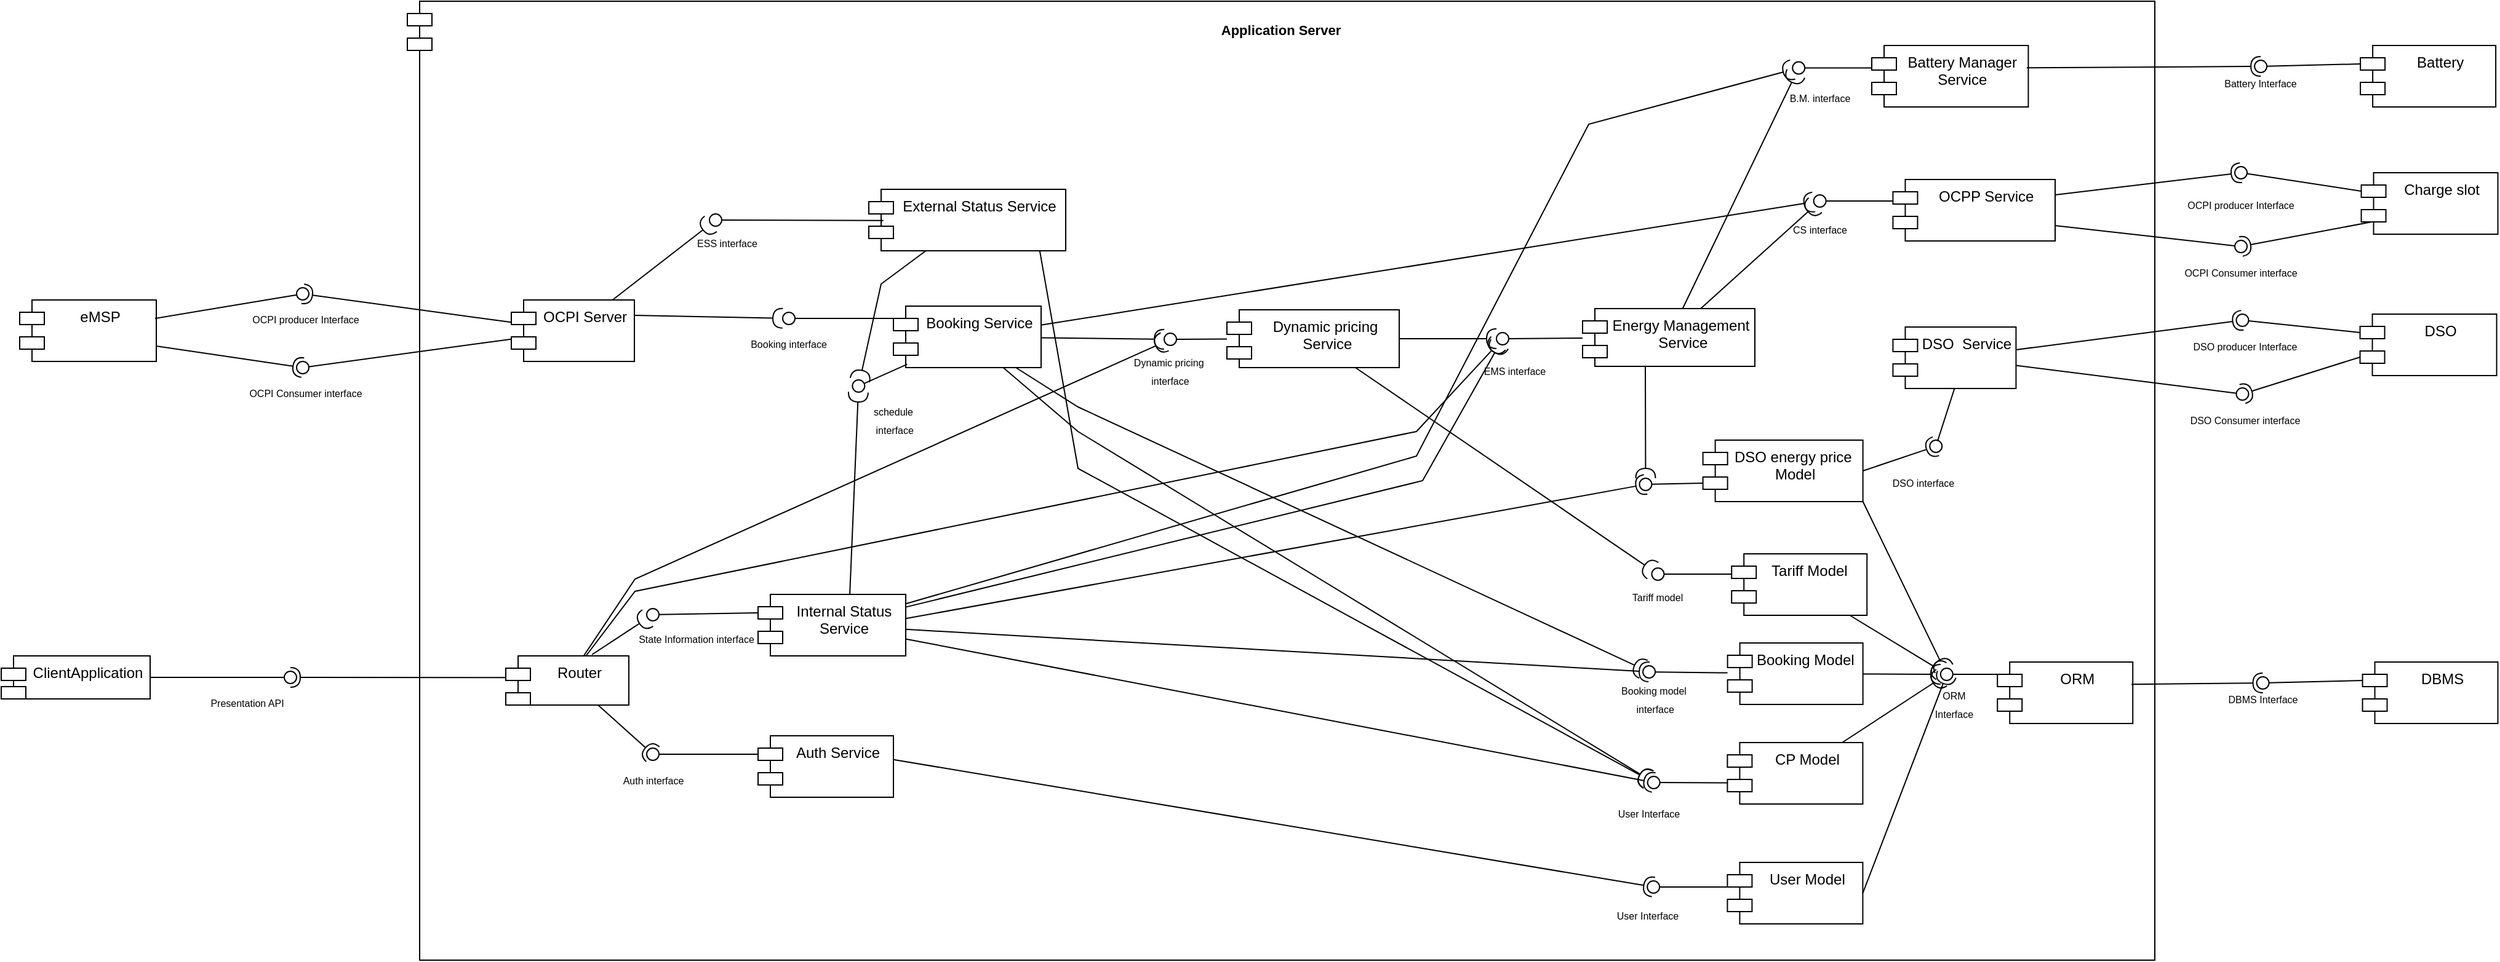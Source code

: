 <mxfile version="20.6.2" type="device"><diagram id="ykDZOKwv-lQk3u3aJsgt" name="Page-1"><mxGraphModel dx="1783" dy="267" grid="0" gridSize="10" guides="1" tooltips="1" connect="1" arrows="1" fold="1" page="0" pageScale="1" pageWidth="827" pageHeight="1169" math="0" shadow="0"><root><mxCell id="0"/><mxCell id="1" parent="0"/><mxCell id="fG7i052LvDFhFOSgPesk-188" value="" style="shape=module;align=left;spacingLeft=20;align=center;verticalAlign=top;fontSize=8;" parent="1" vertex="1"><mxGeometry x="440" y="990" width="1420" height="780" as="geometry"/></mxCell><mxCell id="fG7i052LvDFhFOSgPesk-155" style="edgeStyle=none;rounded=0;orthogonalLoop=1;jettySize=auto;html=1;fontSize=8;startArrow=none;startFill=0;endArrow=halfCircle;endFill=0;" parent="1" source="WYTcHaq9NPoTf6TaaZAt-2" target="fG7i052LvDFhFOSgPesk-149" edge="1"><mxGeometry relative="1" as="geometry"><Array as="points"><mxPoint x="625" y="1470"/><mxPoint x="1260" y="1340"/></Array></mxGeometry></mxCell><mxCell id="fG7i052LvDFhFOSgPesk-187" style="edgeStyle=none;rounded=0;orthogonalLoop=1;jettySize=auto;html=1;fontSize=8;startArrow=none;startFill=0;endArrow=halfCircle;endFill=0;" parent="1" source="WYTcHaq9NPoTf6TaaZAt-2" target="fG7i052LvDFhFOSgPesk-184" edge="1"><mxGeometry relative="1" as="geometry"><Array as="points"><mxPoint x="625" y="1460"/></Array></mxGeometry></mxCell><mxCell id="WYTcHaq9NPoTf6TaaZAt-2" value="Router" style="shape=module;align=left;spacingLeft=20;align=center;verticalAlign=top;" parent="1" vertex="1"><mxGeometry x="520" y="1522.5" width="100" height="40" as="geometry"/></mxCell><mxCell id="fG7i052LvDFhFOSgPesk-1" value="" style="rounded=0;orthogonalLoop=1;jettySize=auto;html=1;endArrow=none;endFill=0;sketch=0;sourcePerimeterSpacing=0;targetPerimeterSpacing=0;" parent="1" target="fG7i052LvDFhFOSgPesk-3" edge="1"><mxGeometry relative="1" as="geometry"><mxPoint x="240" y="1540" as="sourcePoint"/></mxGeometry></mxCell><mxCell id="fG7i052LvDFhFOSgPesk-2" value="" style="rounded=0;orthogonalLoop=1;jettySize=auto;html=1;endArrow=halfCircle;endFill=0;entryX=0.5;entryY=0.5;endSize=6;strokeWidth=1;sketch=0;exitX=0.003;exitY=0.44;exitDx=0;exitDy=0;exitPerimeter=0;" parent="1" source="WYTcHaq9NPoTf6TaaZAt-2" target="fG7i052LvDFhFOSgPesk-3" edge="1"><mxGeometry relative="1" as="geometry"><mxPoint x="461" y="1595" as="sourcePoint"/></mxGeometry></mxCell><mxCell id="fG7i052LvDFhFOSgPesk-12" value="" style="edgeStyle=orthogonalEdgeStyle;rounded=0;orthogonalLoop=1;jettySize=auto;html=1;endArrow=none;endFill=0;" parent="1" source="fG7i052LvDFhFOSgPesk-3" target="fG7i052LvDFhFOSgPesk-11" edge="1"><mxGeometry relative="1" as="geometry"/></mxCell><mxCell id="fG7i052LvDFhFOSgPesk-3" value="" style="ellipse;whiteSpace=wrap;html=1;align=center;aspect=fixed;resizable=0;points=[];outlineConnect=0;sketch=0;" parent="1" vertex="1"><mxGeometry x="340" y="1535" width="10" height="10" as="geometry"/></mxCell><mxCell id="fG7i052LvDFhFOSgPesk-11" value="ClientApplication&#10;" style="shape=module;align=left;spacingLeft=20;align=center;verticalAlign=top;" parent="1" vertex="1"><mxGeometry x="110" y="1522.5" width="121" height="35" as="geometry"/></mxCell><mxCell id="fG7i052LvDFhFOSgPesk-14" value="&lt;font style=&quot;font-size: 8px;&quot;&gt;Presentation API&lt;/font&gt;" style="text;html=1;strokeColor=none;fillColor=none;align=center;verticalAlign=middle;whiteSpace=wrap;rounded=0;" parent="1" vertex="1"><mxGeometry x="260" y="1545" width="100" height="30" as="geometry"/></mxCell><mxCell id="fG7i052LvDFhFOSgPesk-164" style="edgeStyle=none;rounded=0;orthogonalLoop=1;jettySize=auto;html=1;fontSize=8;startArrow=none;startFill=0;endArrow=halfCircle;endFill=0;" parent="1" source="fG7i052LvDFhFOSgPesk-21" target="fG7i052LvDFhFOSgPesk-158" edge="1"><mxGeometry relative="1" as="geometry"/></mxCell><mxCell id="fG7i052LvDFhFOSgPesk-21" value="OCPI Server" style="shape=module;align=left;spacingLeft=20;align=center;verticalAlign=top;" parent="1" vertex="1"><mxGeometry x="524.5" y="1233" width="100" height="50" as="geometry"/></mxCell><mxCell id="fG7i052LvDFhFOSgPesk-22" value="eMSP&#10;" style="shape=module;align=left;spacingLeft=20;align=center;verticalAlign=top;" parent="1" vertex="1"><mxGeometry x="125" y="1233" width="111" height="50" as="geometry"/></mxCell><mxCell id="fG7i052LvDFhFOSgPesk-26" value="" style="rounded=0;orthogonalLoop=1;jettySize=auto;html=1;endArrow=none;endFill=0;sketch=0;sourcePerimeterSpacing=0;targetPerimeterSpacing=0;fontSize=8;" parent="1" target="fG7i052LvDFhFOSgPesk-28" edge="1"><mxGeometry relative="1" as="geometry"><mxPoint x="235" y="1248" as="sourcePoint"/></mxGeometry></mxCell><mxCell id="fG7i052LvDFhFOSgPesk-27" value="" style="rounded=0;orthogonalLoop=1;jettySize=auto;html=1;endArrow=halfCircle;endFill=0;entryX=0.5;entryY=0.5;endSize=6;strokeWidth=1;sketch=0;fontSize=8;" parent="1" source="fG7i052LvDFhFOSgPesk-21" target="fG7i052LvDFhFOSgPesk-28" edge="1"><mxGeometry relative="1" as="geometry"><mxPoint x="89.55" y="1118" as="sourcePoint"/></mxGeometry></mxCell><mxCell id="fG7i052LvDFhFOSgPesk-28" value="" style="ellipse;whiteSpace=wrap;html=1;align=center;aspect=fixed;resizable=0;points=[];outlineConnect=0;sketch=0;fontSize=8;" parent="1" vertex="1"><mxGeometry x="350.0" y="1223" width="10" height="10" as="geometry"/></mxCell><mxCell id="fG7i052LvDFhFOSgPesk-29" value="" style="rounded=0;orthogonalLoop=1;jettySize=auto;html=1;endArrow=none;endFill=0;sketch=0;sourcePerimeterSpacing=0;targetPerimeterSpacing=0;fontSize=8;" parent="1" source="fG7i052LvDFhFOSgPesk-21" target="fG7i052LvDFhFOSgPesk-31" edge="1"><mxGeometry relative="1" as="geometry"><mxPoint x="54.55" y="1158" as="sourcePoint"/></mxGeometry></mxCell><mxCell id="fG7i052LvDFhFOSgPesk-30" value="" style="rounded=0;orthogonalLoop=1;jettySize=auto;html=1;endArrow=halfCircle;endFill=0;entryX=0.5;entryY=0.5;endSize=6;strokeWidth=1;sketch=0;fontSize=8;exitX=1;exitY=0.75;exitDx=0;exitDy=0;" parent="1" source="fG7i052LvDFhFOSgPesk-22" target="fG7i052LvDFhFOSgPesk-31" edge="1"><mxGeometry relative="1" as="geometry"><mxPoint x="784.55" y="1118" as="sourcePoint"/></mxGeometry></mxCell><mxCell id="fG7i052LvDFhFOSgPesk-31" value="" style="ellipse;whiteSpace=wrap;html=1;align=center;aspect=fixed;resizable=0;points=[];outlineConnect=0;sketch=0;fontSize=8;" parent="1" vertex="1"><mxGeometry x="350.0" y="1283" width="10" height="10" as="geometry"/></mxCell><mxCell id="fG7i052LvDFhFOSgPesk-33" value="&lt;font style=&quot;font-size: 8px;&quot;&gt;OCPI Consumer interface&lt;/font&gt;" style="text;html=1;strokeColor=none;fillColor=none;align=center;verticalAlign=middle;whiteSpace=wrap;rounded=0;" parent="1" vertex="1"><mxGeometry x="310.0" y="1303" width="95" height="10" as="geometry"/></mxCell><mxCell id="fG7i052LvDFhFOSgPesk-34" value="&lt;font style=&quot;font-size: 8px;&quot;&gt;OCPI producer Interface&lt;/font&gt;" style="text;html=1;strokeColor=none;fillColor=none;align=center;verticalAlign=middle;whiteSpace=wrap;rounded=0;" parent="1" vertex="1"><mxGeometry x="305.0" y="1243" width="105" height="10" as="geometry"/></mxCell><mxCell id="fG7i052LvDFhFOSgPesk-36" value="OCPP Service&#10;" style="shape=module;align=left;spacingLeft=20;align=center;verticalAlign=top;" parent="1" vertex="1"><mxGeometry x="1647.22" y="1135" width="131.78" height="50" as="geometry"/></mxCell><mxCell id="fG7i052LvDFhFOSgPesk-37" value="Charge slot" style="shape=module;align=left;spacingLeft=20;align=center;verticalAlign=top;" parent="1" vertex="1"><mxGeometry x="2027.78" y="1129.5" width="111" height="50" as="geometry"/></mxCell><mxCell id="fG7i052LvDFhFOSgPesk-38" value="" style="rounded=0;orthogonalLoop=1;jettySize=auto;html=1;endArrow=none;endFill=0;sketch=0;sourcePerimeterSpacing=0;targetPerimeterSpacing=0;fontSize=8;exitX=0;exitY=0;exitDx=0;exitDy=15;exitPerimeter=0;" parent="1" source="fG7i052LvDFhFOSgPesk-37" target="fG7i052LvDFhFOSgPesk-40" edge="1"><mxGeometry relative="1" as="geometry"><mxPoint x="1134.78" y="764.5" as="sourcePoint"/></mxGeometry></mxCell><mxCell id="fG7i052LvDFhFOSgPesk-39" value="" style="rounded=0;orthogonalLoop=1;jettySize=auto;html=1;endArrow=halfCircle;endFill=0;entryX=0.5;entryY=0.5;endSize=6;strokeWidth=1;sketch=0;fontSize=8;exitX=1;exitY=0.25;exitDx=0;exitDy=0;" parent="1" source="fG7i052LvDFhFOSgPesk-36" target="fG7i052LvDFhFOSgPesk-40" edge="1"><mxGeometry relative="1" as="geometry"><mxPoint x="1564.78" y="780" as="sourcePoint"/></mxGeometry></mxCell><mxCell id="fG7i052LvDFhFOSgPesk-40" value="" style="ellipse;whiteSpace=wrap;html=1;align=center;aspect=fixed;resizable=0;points=[];outlineConnect=0;sketch=0;fontSize=8;" parent="1" vertex="1"><mxGeometry x="1925" y="1124.5" width="10" height="10" as="geometry"/></mxCell><mxCell id="fG7i052LvDFhFOSgPesk-41" value="" style="rounded=0;orthogonalLoop=1;jettySize=auto;html=1;endArrow=none;endFill=0;sketch=0;sourcePerimeterSpacing=0;targetPerimeterSpacing=0;fontSize=8;exitX=1;exitY=0.75;exitDx=0;exitDy=0;" parent="1" source="fG7i052LvDFhFOSgPesk-36" target="fG7i052LvDFhFOSgPesk-43" edge="1"><mxGeometry relative="1" as="geometry"><mxPoint x="1529.78" y="820" as="sourcePoint"/></mxGeometry></mxCell><mxCell id="fG7i052LvDFhFOSgPesk-42" value="" style="rounded=0;orthogonalLoop=1;jettySize=auto;html=1;endArrow=halfCircle;endFill=0;entryX=0.5;entryY=0.5;endSize=6;strokeWidth=1;sketch=0;fontSize=8;" parent="1" target="fG7i052LvDFhFOSgPesk-43" edge="1"><mxGeometry relative="1" as="geometry"><mxPoint x="2036.22" y="1169.5" as="sourcePoint"/></mxGeometry></mxCell><mxCell id="fG7i052LvDFhFOSgPesk-43" value="" style="ellipse;whiteSpace=wrap;html=1;align=center;aspect=fixed;resizable=0;points=[];outlineConnect=0;sketch=0;fontSize=8;" parent="1" vertex="1"><mxGeometry x="1925" y="1184.5" width="10" height="10" as="geometry"/></mxCell><mxCell id="fG7i052LvDFhFOSgPesk-44" value="&lt;font style=&quot;font-size: 8px;&quot;&gt;OCPI Consumer interface&lt;/font&gt;" style="text;html=1;strokeColor=none;fillColor=none;align=center;verticalAlign=middle;whiteSpace=wrap;rounded=0;" parent="1" vertex="1"><mxGeometry x="1880" y="1194.5" width="100" height="30" as="geometry"/></mxCell><mxCell id="fG7i052LvDFhFOSgPesk-45" value="&lt;font style=&quot;font-size: 8px;&quot;&gt;OCPI producer Interface&lt;/font&gt;" style="text;html=1;strokeColor=none;fillColor=none;align=center;verticalAlign=middle;whiteSpace=wrap;rounded=0;" parent="1" vertex="1"><mxGeometry x="1880" y="1144.5" width="100" height="20" as="geometry"/></mxCell><mxCell id="fG7i052LvDFhFOSgPesk-48" value="Auth Service" style="shape=module;align=left;spacingLeft=20;align=center;verticalAlign=top;" parent="1" vertex="1"><mxGeometry x="725" y="1587.5" width="110" height="50" as="geometry"/></mxCell><mxCell id="fG7i052LvDFhFOSgPesk-50" value="" style="rounded=0;orthogonalLoop=1;jettySize=auto;html=1;endArrow=halfCircle;endFill=0;entryX=0.5;entryY=0.5;endSize=6;strokeWidth=1;sketch=0;exitX=0.75;exitY=1;exitDx=0;exitDy=0;" parent="1" source="WYTcHaq9NPoTf6TaaZAt-2" target="fG7i052LvDFhFOSgPesk-52" edge="1"><mxGeometry relative="1" as="geometry"><mxPoint x="695" y="1542.5" as="sourcePoint"/></mxGeometry></mxCell><mxCell id="fG7i052LvDFhFOSgPesk-51" value="" style="rounded=0;orthogonalLoop=1;jettySize=auto;html=1;endArrow=none;endFill=0;entryX=0;entryY=0;entryDx=0;entryDy=15;entryPerimeter=0;" parent="1" source="fG7i052LvDFhFOSgPesk-52" target="fG7i052LvDFhFOSgPesk-48" edge="1"><mxGeometry relative="1" as="geometry"><mxPoint x="505.5" y="1627.5" as="targetPoint"/></mxGeometry></mxCell><mxCell id="fG7i052LvDFhFOSgPesk-52" value="" style="ellipse;whiteSpace=wrap;html=1;align=center;aspect=fixed;resizable=0;points=[];outlineConnect=0;sketch=0;" parent="1" vertex="1"><mxGeometry x="634.5" y="1597.5" width="10" height="10" as="geometry"/></mxCell><mxCell id="fG7i052LvDFhFOSgPesk-53" value="&lt;span style=&quot;font-size: 8px;&quot;&gt;Auth interface&lt;/span&gt;" style="text;html=1;strokeColor=none;fillColor=none;align=center;verticalAlign=middle;whiteSpace=wrap;rounded=0;" parent="1" vertex="1"><mxGeometry x="589.5" y="1607.5" width="100" height="30" as="geometry"/></mxCell><mxCell id="fG7i052LvDFhFOSgPesk-55" value="User Model" style="shape=module;align=left;spacingLeft=20;align=center;verticalAlign=top;" parent="1" vertex="1"><mxGeometry x="1512.7" y="1690.5" width="110" height="50" as="geometry"/></mxCell><mxCell id="fG7i052LvDFhFOSgPesk-61" value="" style="rounded=0;orthogonalLoop=1;jettySize=auto;html=1;endArrow=none;endFill=0;sketch=0;sourcePerimeterSpacing=0;targetPerimeterSpacing=0;exitX=-0.002;exitY=0.399;exitDx=0;exitDy=0;exitPerimeter=0;" parent="1" source="fG7i052LvDFhFOSgPesk-55" target="fG7i052LvDFhFOSgPesk-64" edge="1"><mxGeometry relative="1" as="geometry"><mxPoint x="1506.7" y="1708" as="sourcePoint"/></mxGeometry></mxCell><mxCell id="fG7i052LvDFhFOSgPesk-62" value="" style="rounded=0;orthogonalLoop=1;jettySize=auto;html=1;endArrow=halfCircle;endFill=0;entryX=0.5;entryY=0.5;endSize=6;strokeWidth=1;sketch=0;exitX=1;exitY=0.387;exitDx=0;exitDy=0;exitPerimeter=0;" parent="1" source="fG7i052LvDFhFOSgPesk-48" target="fG7i052LvDFhFOSgPesk-64" edge="1"><mxGeometry relative="1" as="geometry"><mxPoint x="875" y="1510" as="sourcePoint"/></mxGeometry></mxCell><mxCell id="fG7i052LvDFhFOSgPesk-64" value="" style="ellipse;whiteSpace=wrap;html=1;align=center;aspect=fixed;resizable=0;points=[];outlineConnect=0;sketch=0;" parent="1" vertex="1"><mxGeometry x="1447.59" y="1705.5" width="10" height="10" as="geometry"/></mxCell><mxCell id="fG7i052LvDFhFOSgPesk-65" value="&lt;font style=&quot;font-size: 8px;&quot;&gt;User Interface&lt;/font&gt;" style="text;html=1;strokeColor=none;fillColor=none;align=center;verticalAlign=middle;whiteSpace=wrap;rounded=0;" parent="1" vertex="1"><mxGeometry x="1416.65" y="1727" width="62.33" height="11.5" as="geometry"/></mxCell><mxCell id="fG7i052LvDFhFOSgPesk-66" value="ORM" style="shape=module;align=left;spacingLeft=20;align=center;verticalAlign=top;" parent="1" vertex="1"><mxGeometry x="1732.11" y="1527.5" width="110" height="50" as="geometry"/></mxCell><mxCell id="fG7i052LvDFhFOSgPesk-67" value="" style="rounded=0;orthogonalLoop=1;jettySize=auto;html=1;endArrow=halfCircle;endFill=0;entryX=0.5;entryY=0.5;endSize=6;strokeWidth=1;sketch=0;exitX=1;exitY=0.5;exitDx=0;exitDy=0;" parent="1" source="fG7i052LvDFhFOSgPesk-55" target="fG7i052LvDFhFOSgPesk-68" edge="1"><mxGeometry relative="1" as="geometry"><mxPoint x="1679.89" y="1603.5" as="sourcePoint"/></mxGeometry></mxCell><mxCell id="fG7i052LvDFhFOSgPesk-68" value="" style="ellipse;whiteSpace=wrap;html=1;align=center;aspect=fixed;resizable=0;points=[];outlineConnect=0;sketch=0;" parent="1" vertex="1"><mxGeometry x="1685.89" y="1532.5" width="10" height="10" as="geometry"/></mxCell><mxCell id="fG7i052LvDFhFOSgPesk-69" value="&lt;font style=&quot;font-size: 8px;&quot;&gt;ORM &lt;br&gt;Interface&lt;/font&gt;" style="text;html=1;strokeColor=none;fillColor=none;align=center;verticalAlign=middle;whiteSpace=wrap;rounded=0;" parent="1" vertex="1"><mxGeometry x="1647.22" y="1546" width="100" height="30" as="geometry"/></mxCell><mxCell id="fG7i052LvDFhFOSgPesk-71" value="" style="endArrow=none;html=1;rounded=0;fontSize=8;exitX=0.015;exitY=0.201;exitDx=0;exitDy=0;exitPerimeter=0;" parent="1" source="fG7i052LvDFhFOSgPesk-66" target="fG7i052LvDFhFOSgPesk-68" edge="1"><mxGeometry width="50" height="50" relative="1" as="geometry"><mxPoint x="1732.11" y="1536.5" as="sourcePoint"/><mxPoint x="1671.11" y="1676.5" as="targetPoint"/></mxGeometry></mxCell><mxCell id="fG7i052LvDFhFOSgPesk-72" value="DBMS" style="shape=module;align=left;spacingLeft=20;align=center;verticalAlign=top;" parent="1" vertex="1"><mxGeometry x="2028.78" y="1527.5" width="110" height="50" as="geometry"/></mxCell><mxCell id="fG7i052LvDFhFOSgPesk-73" value="" style="rounded=0;orthogonalLoop=1;jettySize=auto;html=1;endArrow=halfCircle;endFill=0;entryX=0.5;entryY=0.5;endSize=6;strokeWidth=1;sketch=0;exitX=0.99;exitY=0.363;exitDx=0;exitDy=0;exitPerimeter=0;" parent="1" source="fG7i052LvDFhFOSgPesk-66" target="fG7i052LvDFhFOSgPesk-74" edge="1"><mxGeometry relative="1" as="geometry"><mxPoint x="1882.11" y="1544.5" as="sourcePoint"/></mxGeometry></mxCell><mxCell id="fG7i052LvDFhFOSgPesk-74" value="" style="ellipse;whiteSpace=wrap;html=1;align=center;aspect=fixed;resizable=0;points=[];outlineConnect=0;sketch=0;" parent="1" vertex="1"><mxGeometry x="1942.78" y="1539.5" width="10" height="10" as="geometry"/></mxCell><mxCell id="fG7i052LvDFhFOSgPesk-75" value="&lt;font style=&quot;font-size: 8px;&quot;&gt;DBMS Interface&lt;/font&gt;" style="text;html=1;strokeColor=none;fillColor=none;align=center;verticalAlign=middle;whiteSpace=wrap;rounded=0;" parent="1" vertex="1"><mxGeometry x="1915.56" y="1549.5" width="64.44" height="15" as="geometry"/></mxCell><mxCell id="fG7i052LvDFhFOSgPesk-76" value="" style="endArrow=none;html=1;rounded=0;fontSize=8;exitX=0;exitY=0;exitDx=0;exitDy=15;exitPerimeter=0;" parent="1" source="fG7i052LvDFhFOSgPesk-72" target="fG7i052LvDFhFOSgPesk-74" edge="1"><mxGeometry width="50" height="50" relative="1" as="geometry"><mxPoint x="1992.22" y="1482.5" as="sourcePoint"/><mxPoint x="1966.78" y="1635" as="targetPoint"/></mxGeometry></mxCell><mxCell id="fG7i052LvDFhFOSgPesk-151" style="edgeStyle=none;rounded=0;orthogonalLoop=1;jettySize=auto;html=1;fontSize=8;startArrow=none;startFill=0;endArrow=halfCircle;endFill=0;" parent="1" source="fG7i052LvDFhFOSgPesk-77" target="fG7i052LvDFhFOSgPesk-149" edge="1"><mxGeometry relative="1" as="geometry"><Array as="points"><mxPoint x="1265" y="1380"/></Array></mxGeometry></mxCell><mxCell id="fG7i052LvDFhFOSgPesk-205" style="edgeStyle=none;rounded=0;orthogonalLoop=1;jettySize=auto;html=1;fontSize=11;startArrow=none;startFill=0;endArrow=halfCircle;endFill=0;" parent="1" source="fG7i052LvDFhFOSgPesk-77" target="fG7i052LvDFhFOSgPesk-202" edge="1"><mxGeometry relative="1" as="geometry"><Array as="points"><mxPoint x="1260" y="1360"/><mxPoint x="1400" y="1090"/></Array></mxGeometry></mxCell><mxCell id="fG7i052LvDFhFOSgPesk-77" value="Internal Status&#10;Service" style="shape=module;align=left;spacingLeft=20;align=center;verticalAlign=top;" parent="1" vertex="1"><mxGeometry x="725" y="1472.5" width="120" height="50" as="geometry"/></mxCell><mxCell id="fG7i052LvDFhFOSgPesk-79" value="" style="rounded=0;orthogonalLoop=1;jettySize=auto;html=1;endArrow=none;endFill=0;entryX=0.25;entryY=0;entryDx=0;entryDy=0;startArrow=halfCircle;startFill=0;" parent="1" source="fG7i052LvDFhFOSgPesk-80" edge="1"><mxGeometry relative="1" as="geometry"><mxPoint x="590" y="1521.5" as="targetPoint"/></mxGeometry></mxCell><mxCell id="fG7i052LvDFhFOSgPesk-80" value="" style="ellipse;whiteSpace=wrap;html=1;align=center;aspect=fixed;resizable=0;points=[];outlineConnect=0;sketch=0;" parent="1" vertex="1"><mxGeometry x="634.5" y="1484" width="10" height="10" as="geometry"/></mxCell><mxCell id="fG7i052LvDFhFOSgPesk-81" value="&lt;span style=&quot;font-size: 8px;&quot;&gt;State Information interface&lt;/span&gt;" style="text;html=1;strokeColor=none;fillColor=none;align=center;verticalAlign=middle;whiteSpace=wrap;rounded=0;" parent="1" vertex="1"><mxGeometry x="625" y="1502.5" width="100" height="10" as="geometry"/></mxCell><mxCell id="fG7i052LvDFhFOSgPesk-82" value="" style="rounded=0;orthogonalLoop=1;jettySize=auto;html=1;endArrow=none;endFill=0;entryX=0;entryY=0;entryDx=0;entryDy=15;entryPerimeter=0;" parent="1" source="fG7i052LvDFhFOSgPesk-80" target="fG7i052LvDFhFOSgPesk-77" edge="1"><mxGeometry relative="1" as="geometry"><mxPoint x="590" y="1521.5" as="targetPoint"/></mxGeometry></mxCell><mxCell id="fG7i052LvDFhFOSgPesk-83" value="CP Model" style="shape=module;align=left;spacingLeft=20;align=center;verticalAlign=top;" parent="1" vertex="1"><mxGeometry x="1512.7" y="1593" width="110" height="50" as="geometry"/></mxCell><mxCell id="fG7i052LvDFhFOSgPesk-84" value="" style="rounded=0;orthogonalLoop=1;jettySize=auto;html=1;endArrow=none;endFill=0;sketch=0;sourcePerimeterSpacing=0;targetPerimeterSpacing=0;exitX=-0.001;exitY=0.656;exitDx=0;exitDy=0;exitPerimeter=0;" parent="1" source="fG7i052LvDFhFOSgPesk-83" target="fG7i052LvDFhFOSgPesk-86" edge="1"><mxGeometry relative="1" as="geometry"><mxPoint x="1442.7" y="1598" as="sourcePoint"/></mxGeometry></mxCell><mxCell id="fG7i052LvDFhFOSgPesk-85" value="" style="rounded=0;orthogonalLoop=1;jettySize=auto;html=1;endArrow=halfCircle;endFill=0;entryX=0.5;entryY=0.5;endSize=6;strokeWidth=1;sketch=0;exitX=0.999;exitY=0.724;exitDx=0;exitDy=0;exitPerimeter=0;" parent="1" source="fG7i052LvDFhFOSgPesk-77" target="fG7i052LvDFhFOSgPesk-86" edge="1"><mxGeometry relative="1" as="geometry"><mxPoint x="850" y="1510" as="sourcePoint"/></mxGeometry></mxCell><mxCell id="fG7i052LvDFhFOSgPesk-86" value="" style="ellipse;whiteSpace=wrap;html=1;align=center;aspect=fixed;resizable=0;points=[];outlineConnect=0;sketch=0;" parent="1" vertex="1"><mxGeometry x="1447.81" y="1620.5" width="10" height="10" as="geometry"/></mxCell><mxCell id="fG7i052LvDFhFOSgPesk-87" value="&lt;font style=&quot;font-size: 8px;&quot;&gt;User Interface&lt;/font&gt;" style="text;html=1;strokeColor=none;fillColor=none;align=center;verticalAlign=middle;whiteSpace=wrap;rounded=0;" parent="1" vertex="1"><mxGeometry x="1415.92" y="1643" width="66.22" height="14" as="geometry"/></mxCell><mxCell id="fG7i052LvDFhFOSgPesk-88" style="edgeStyle=none;rounded=0;orthogonalLoop=1;jettySize=auto;html=1;exitX=0.75;exitY=1;exitDx=0;exitDy=0;fontSize=8;endArrow=none;endFill=0;" parent="1" source="fG7i052LvDFhFOSgPesk-22" target="fG7i052LvDFhFOSgPesk-22" edge="1"><mxGeometry relative="1" as="geometry"/></mxCell><mxCell id="fG7i052LvDFhFOSgPesk-89" value="DSO  Service" style="shape=module;align=left;spacingLeft=20;align=center;verticalAlign=top;" parent="1" vertex="1"><mxGeometry x="1647.22" y="1255" width="100" height="50" as="geometry"/></mxCell><mxCell id="fG7i052LvDFhFOSgPesk-90" value="DSO" style="shape=module;align=left;spacingLeft=20;align=center;verticalAlign=top;" parent="1" vertex="1"><mxGeometry x="2026.78" y="1244.5" width="111" height="50" as="geometry"/></mxCell><mxCell id="fG7i052LvDFhFOSgPesk-91" value="" style="rounded=0;orthogonalLoop=1;jettySize=auto;html=1;endArrow=none;endFill=0;sketch=0;sourcePerimeterSpacing=0;targetPerimeterSpacing=0;fontSize=8;exitX=0;exitY=0;exitDx=0;exitDy=15;exitPerimeter=0;" parent="1" source="fG7i052LvDFhFOSgPesk-90" target="fG7i052LvDFhFOSgPesk-93" edge="1"><mxGeometry relative="1" as="geometry"><mxPoint x="2031.22" y="1269.5" as="sourcePoint"/></mxGeometry></mxCell><mxCell id="fG7i052LvDFhFOSgPesk-92" value="" style="rounded=0;orthogonalLoop=1;jettySize=auto;html=1;endArrow=halfCircle;endFill=0;entryX=0.5;entryY=0.5;endSize=6;strokeWidth=1;sketch=0;fontSize=8;" parent="1" source="fG7i052LvDFhFOSgPesk-89" target="fG7i052LvDFhFOSgPesk-93" edge="1"><mxGeometry relative="1" as="geometry"><mxPoint x="1931.33" y="1135" as="sourcePoint"/></mxGeometry></mxCell><mxCell id="fG7i052LvDFhFOSgPesk-93" value="" style="ellipse;whiteSpace=wrap;html=1;align=center;aspect=fixed;resizable=0;points=[];outlineConnect=0;sketch=0;fontSize=8;" parent="1" vertex="1"><mxGeometry x="1926.22" y="1244.5" width="10" height="10" as="geometry"/></mxCell><mxCell id="fG7i052LvDFhFOSgPesk-94" value="" style="rounded=0;orthogonalLoop=1;jettySize=auto;html=1;endArrow=none;endFill=0;sketch=0;sourcePerimeterSpacing=0;targetPerimeterSpacing=0;fontSize=8;" parent="1" source="fG7i052LvDFhFOSgPesk-89" target="fG7i052LvDFhFOSgPesk-96" edge="1"><mxGeometry relative="1" as="geometry"><mxPoint x="1896.33" y="1175" as="sourcePoint"/></mxGeometry></mxCell><mxCell id="fG7i052LvDFhFOSgPesk-95" value="" style="rounded=0;orthogonalLoop=1;jettySize=auto;html=1;endArrow=halfCircle;endFill=0;entryX=0.5;entryY=0.5;endSize=6;strokeWidth=1;sketch=0;fontSize=8;exitX=0;exitY=0;exitDx=0;exitDy=35;exitPerimeter=0;" parent="1" source="fG7i052LvDFhFOSgPesk-90" target="fG7i052LvDFhFOSgPesk-96" edge="1"><mxGeometry relative="1" as="geometry"><mxPoint x="2686.33" y="1129.5" as="sourcePoint"/></mxGeometry></mxCell><mxCell id="fG7i052LvDFhFOSgPesk-96" value="" style="ellipse;whiteSpace=wrap;html=1;align=center;aspect=fixed;resizable=0;points=[];outlineConnect=0;sketch=0;fontSize=8;" parent="1" vertex="1"><mxGeometry x="1926.22" y="1304.5" width="10" height="10" as="geometry"/></mxCell><mxCell id="fG7i052LvDFhFOSgPesk-97" value="&lt;font style=&quot;font-size: 8px;&quot;&gt;DSO Consumer interface&lt;/font&gt;" style="text;html=1;strokeColor=none;fillColor=none;align=center;verticalAlign=middle;whiteSpace=wrap;rounded=0;" parent="1" vertex="1"><mxGeometry x="1886.22" y="1324.5" width="95" height="10" as="geometry"/></mxCell><mxCell id="fG7i052LvDFhFOSgPesk-98" value="&lt;font style=&quot;font-size: 8px;&quot;&gt;DSO producer Interface&lt;/font&gt;" style="text;html=1;strokeColor=none;fillColor=none;align=center;verticalAlign=middle;whiteSpace=wrap;rounded=0;" parent="1" vertex="1"><mxGeometry x="1886.22" y="1264.5" width="95" height="10" as="geometry"/></mxCell><mxCell id="fG7i052LvDFhFOSgPesk-99" style="edgeStyle=none;rounded=0;orthogonalLoop=1;jettySize=auto;html=1;exitX=0.75;exitY=1;exitDx=0;exitDy=0;fontSize=8;endArrow=none;endFill=0;" parent="1" source="fG7i052LvDFhFOSgPesk-90" target="fG7i052LvDFhFOSgPesk-90" edge="1"><mxGeometry relative="1" as="geometry"/></mxCell><mxCell id="fG7i052LvDFhFOSgPesk-100" value="DSO energy price &#10;Model" style="shape=module;align=left;spacingLeft=20;align=center;verticalAlign=top;" parent="1" vertex="1"><mxGeometry x="1492.81" y="1347" width="130" height="50" as="geometry"/></mxCell><mxCell id="fG7i052LvDFhFOSgPesk-101" value="" style="rounded=0;orthogonalLoop=1;jettySize=auto;html=1;endArrow=none;endFill=0;sketch=0;sourcePerimeterSpacing=0;targetPerimeterSpacing=0;exitX=0;exitY=0;exitDx=0;exitDy=35;exitPerimeter=0;" parent="1" source="fG7i052LvDFhFOSgPesk-100" target="fG7i052LvDFhFOSgPesk-103" edge="1"><mxGeometry relative="1" as="geometry"><mxPoint x="1141.22" y="1297.5" as="sourcePoint"/></mxGeometry></mxCell><mxCell id="fG7i052LvDFhFOSgPesk-102" value="" style="rounded=0;orthogonalLoop=1;jettySize=auto;html=1;endArrow=halfCircle;endFill=0;entryX=0.5;entryY=0.5;endSize=6;strokeWidth=1;sketch=0;exitX=1;exitY=0.393;exitDx=0;exitDy=0;exitPerimeter=0;" parent="1" source="fG7i052LvDFhFOSgPesk-77" target="fG7i052LvDFhFOSgPesk-103" edge="1"><mxGeometry relative="1" as="geometry"><mxPoint x="1195" y="1470" as="sourcePoint"/></mxGeometry></mxCell><mxCell id="fG7i052LvDFhFOSgPesk-103" value="" style="ellipse;whiteSpace=wrap;html=1;align=center;aspect=fixed;resizable=0;points=[];outlineConnect=0;sketch=0;" parent="1" vertex="1"><mxGeometry x="1441.22" y="1378" width="10" height="10" as="geometry"/></mxCell><mxCell id="fG7i052LvDFhFOSgPesk-105" value="" style="rounded=0;orthogonalLoop=1;jettySize=auto;html=1;endArrow=halfCircle;endFill=0;entryX=0.5;entryY=0.5;endSize=6;strokeWidth=1;sketch=0;exitX=1;exitY=0.5;exitDx=0;exitDy=0;" parent="1" source="fG7i052LvDFhFOSgPesk-100" target="fG7i052LvDFhFOSgPesk-106" edge="1"><mxGeometry relative="1" as="geometry"><mxPoint x="1637.44" y="1364.5" as="sourcePoint"/></mxGeometry></mxCell><mxCell id="fG7i052LvDFhFOSgPesk-106" value="" style="ellipse;whiteSpace=wrap;html=1;align=center;aspect=fixed;resizable=0;points=[];outlineConnect=0;sketch=0;" parent="1" vertex="1"><mxGeometry x="1677.11" y="1347" width="10" height="10" as="geometry"/></mxCell><mxCell id="fG7i052LvDFhFOSgPesk-108" value="" style="endArrow=none;html=1;rounded=0;fontSize=8;exitX=0.5;exitY=1;exitDx=0;exitDy=0;" parent="1" source="fG7i052LvDFhFOSgPesk-89" target="fG7i052LvDFhFOSgPesk-106" edge="1"><mxGeometry width="50" height="50" relative="1" as="geometry"><mxPoint x="1646.22" y="1290" as="sourcePoint"/><mxPoint x="1586.22" y="1430" as="targetPoint"/></mxGeometry></mxCell><mxCell id="fG7i052LvDFhFOSgPesk-109" value="Booking Model " style="shape=module;align=left;spacingLeft=20;align=center;verticalAlign=top;" parent="1" vertex="1"><mxGeometry x="1512.81" y="1512" width="110" height="50" as="geometry"/></mxCell><mxCell id="fG7i052LvDFhFOSgPesk-112" value="" style="rounded=0;orthogonalLoop=1;jettySize=auto;html=1;endArrow=none;endFill=0;sketch=0;sourcePerimeterSpacing=0;targetPerimeterSpacing=0;" parent="1" source="fG7i052LvDFhFOSgPesk-109" target="fG7i052LvDFhFOSgPesk-114" edge="1"><mxGeometry relative="1" as="geometry"><mxPoint x="1508.81" y="1535.8" as="sourcePoint"/></mxGeometry></mxCell><mxCell id="fG7i052LvDFhFOSgPesk-113" value="" style="rounded=0;orthogonalLoop=1;jettySize=auto;html=1;endArrow=halfCircle;endFill=0;entryX=0.5;entryY=0.5;endSize=6;strokeWidth=1;sketch=0;" parent="1" source="fG7i052LvDFhFOSgPesk-77" target="fG7i052LvDFhFOSgPesk-114" edge="1"><mxGeometry relative="1" as="geometry"><mxPoint x="845.11" y="1365" as="sourcePoint"/></mxGeometry></mxCell><mxCell id="fG7i052LvDFhFOSgPesk-114" value="" style="ellipse;whiteSpace=wrap;html=1;align=center;aspect=fixed;resizable=0;points=[];outlineConnect=0;sketch=0;" parent="1" vertex="1"><mxGeometry x="1444.03" y="1530.5" width="10" height="10" as="geometry"/></mxCell><mxCell id="fG7i052LvDFhFOSgPesk-115" value="&lt;span style=&quot;font-size: 8px;&quot;&gt;Booking model&lt;br&gt;&amp;nbsp;interface&lt;/span&gt;" style="text;html=1;strokeColor=none;fillColor=none;align=center;verticalAlign=middle;whiteSpace=wrap;rounded=0;" parent="1" vertex="1"><mxGeometry x="1402.81" y="1542" width="100" height="30" as="geometry"/></mxCell><mxCell id="fG7i052LvDFhFOSgPesk-119" style="edgeStyle=none;rounded=0;orthogonalLoop=1;jettySize=auto;html=1;fontSize=8;endArrow=halfCircle;endFill=0;" parent="1" source="fG7i052LvDFhFOSgPesk-116" target="fG7i052LvDFhFOSgPesk-114" edge="1"><mxGeometry relative="1" as="geometry"><mxPoint x="1055" y="1490" as="targetPoint"/><Array as="points"><mxPoint x="985" y="1320"/></Array></mxGeometry></mxCell><mxCell id="fG7i052LvDFhFOSgPesk-120" style="edgeStyle=none;rounded=0;orthogonalLoop=1;jettySize=auto;html=1;fontSize=8;endArrow=halfCircle;endFill=0;" parent="1" source="fG7i052LvDFhFOSgPesk-116" target="fG7i052LvDFhFOSgPesk-86" edge="1"><mxGeometry relative="1" as="geometry"><mxPoint x="1065" y="1600" as="targetPoint"/><Array as="points"><mxPoint x="985" y="1340"/></Array></mxGeometry></mxCell><mxCell id="fG7i052LvDFhFOSgPesk-186" style="edgeStyle=none;rounded=0;orthogonalLoop=1;jettySize=auto;html=1;fontSize=8;startArrow=none;startFill=0;endArrow=halfCircle;endFill=0;" parent="1" source="fG7i052LvDFhFOSgPesk-116" target="fG7i052LvDFhFOSgPesk-184" edge="1"><mxGeometry relative="1" as="geometry"/></mxCell><mxCell id="fG7i052LvDFhFOSgPesk-116" value="Booking Service" style="shape=module;align=left;spacingLeft=20;align=center;verticalAlign=top;" parent="1" vertex="1"><mxGeometry x="835" y="1238" width="120" height="50" as="geometry"/></mxCell><mxCell id="fG7i052LvDFhFOSgPesk-122" value="" style="rounded=0;orthogonalLoop=1;jettySize=auto;html=1;endArrow=none;endFill=0;sketch=0;sourcePerimeterSpacing=0;targetPerimeterSpacing=0;exitX=-0.004;exitY=0.2;exitDx=0;exitDy=0;exitPerimeter=0;" parent="1" source="fG7i052LvDFhFOSgPesk-116" target="fG7i052LvDFhFOSgPesk-123" edge="1"><mxGeometry relative="1" as="geometry"><mxPoint x="815.0" y="1242.45" as="sourcePoint"/></mxGeometry></mxCell><mxCell id="fG7i052LvDFhFOSgPesk-123" value="" style="ellipse;whiteSpace=wrap;html=1;align=center;aspect=fixed;resizable=0;points=[];outlineConnect=0;sketch=0;" parent="1" vertex="1"><mxGeometry x="745" y="1243" width="10" height="10" as="geometry"/></mxCell><mxCell id="fG7i052LvDFhFOSgPesk-124" value="&lt;font style=&quot;font-size: 8px;&quot;&gt;Booking interface&lt;/font&gt;" style="text;html=1;strokeColor=none;fillColor=none;align=center;verticalAlign=middle;whiteSpace=wrap;rounded=0;" parent="1" vertex="1"><mxGeometry x="715" y="1263" width="70" height="10" as="geometry"/></mxCell><mxCell id="fG7i052LvDFhFOSgPesk-125" value="" style="rounded=0;orthogonalLoop=1;jettySize=auto;html=1;endArrow=none;endFill=0;sketch=0;sourcePerimeterSpacing=0;targetPerimeterSpacing=0;exitX=0.093;exitY=0.947;exitDx=0;exitDy=0;exitPerimeter=0;" parent="1" source="fG7i052LvDFhFOSgPesk-116" target="fG7i052LvDFhFOSgPesk-126" edge="1"><mxGeometry relative="1" as="geometry"><mxPoint x="825.0" y="1302.5" as="sourcePoint"/></mxGeometry></mxCell><mxCell id="fG7i052LvDFhFOSgPesk-126" value="" style="ellipse;whiteSpace=wrap;html=1;align=center;aspect=fixed;resizable=0;points=[];outlineConnect=0;sketch=0;" parent="1" vertex="1"><mxGeometry x="801.67" y="1298" width="10" height="10" as="geometry"/></mxCell><mxCell id="fG7i052LvDFhFOSgPesk-128" value="&lt;font style=&quot;font-size: 8px;&quot;&gt;schedule&lt;br&gt;&amp;nbsp;interface&lt;/font&gt;" style="text;html=1;strokeColor=none;fillColor=none;align=center;verticalAlign=middle;whiteSpace=wrap;rounded=0;" parent="1" vertex="1"><mxGeometry x="815" y="1319.5" width="40" height="20" as="geometry"/></mxCell><mxCell id="fG7i052LvDFhFOSgPesk-129" style="edgeStyle=none;rounded=0;orthogonalLoop=1;jettySize=auto;html=1;fontSize=8;endArrow=halfCircle;endFill=0;exitX=0.621;exitY=0.007;exitDx=0;exitDy=0;exitPerimeter=0;" parent="1" source="fG7i052LvDFhFOSgPesk-77" target="fG7i052LvDFhFOSgPesk-126" edge="1"><mxGeometry relative="1" as="geometry"><mxPoint x="694.995" y="1268.24" as="sourcePoint"/><mxPoint x="773.991" y="1371.77" as="targetPoint"/></mxGeometry></mxCell><mxCell id="fG7i052LvDFhFOSgPesk-130" value="" style="rounded=0;orthogonalLoop=1;jettySize=auto;html=1;endArrow=halfCircle;endFill=0;endSize=6;strokeWidth=1;sketch=0;" parent="1" source="fG7i052LvDFhFOSgPesk-83" target="fG7i052LvDFhFOSgPesk-68" edge="1"><mxGeometry relative="1" as="geometry"><mxPoint x="1534.39" y="1871" as="sourcePoint"/><mxPoint x="1605.39" y="1740" as="targetPoint"/></mxGeometry></mxCell><mxCell id="fG7i052LvDFhFOSgPesk-131" value="" style="rounded=0;orthogonalLoop=1;jettySize=auto;html=1;endArrow=halfCircle;endFill=0;endSize=6;strokeWidth=1;sketch=0;" parent="1" source="fG7i052LvDFhFOSgPesk-109" target="fG7i052LvDFhFOSgPesk-68" edge="1"><mxGeometry relative="1" as="geometry"><mxPoint x="1629.89" y="1566.377" as="sourcePoint"/><mxPoint x="1696.058" y="1548.784" as="targetPoint"/></mxGeometry></mxCell><mxCell id="fG7i052LvDFhFOSgPesk-132" value="" style="rounded=0;orthogonalLoop=1;jettySize=auto;html=1;endArrow=halfCircle;endFill=0;endSize=6;strokeWidth=1;sketch=0;exitX=1;exitY=1;exitDx=0;exitDy=0;" parent="1" source="fG7i052LvDFhFOSgPesk-100" target="fG7i052LvDFhFOSgPesk-68" edge="1"><mxGeometry relative="1" as="geometry"><mxPoint x="1629.68" y="1452.513" as="sourcePoint"/><mxPoint x="1695.891" y="1477.497" as="targetPoint"/></mxGeometry></mxCell><mxCell id="fG7i052LvDFhFOSgPesk-136" value="" style="rounded=0;orthogonalLoop=1;jettySize=auto;html=1;endArrow=none;endFill=0;entryX=1;entryY=0.25;entryDx=0;entryDy=0;startArrow=halfCircle;startFill=0;" parent="1" source="fG7i052LvDFhFOSgPesk-123" target="fG7i052LvDFhFOSgPesk-21" edge="1"><mxGeometry relative="1" as="geometry"><mxPoint x="600" y="1479" as="targetPoint"/><mxPoint x="645.305" y="1449.221" as="sourcePoint"/></mxGeometry></mxCell><mxCell id="fG7i052LvDFhFOSgPesk-137" value="" style="rounded=0;orthogonalLoop=1;jettySize=auto;html=1;endArrow=none;endFill=0;sketch=0;sourcePerimeterSpacing=0;targetPerimeterSpacing=0;exitX=-0.004;exitY=0.2;exitDx=0;exitDy=0;exitPerimeter=0;" parent="1" target="fG7i052LvDFhFOSgPesk-138" edge="1"><mxGeometry relative="1" as="geometry"><mxPoint x="1647.22" y="1152.5" as="sourcePoint"/></mxGeometry></mxCell><mxCell id="fG7i052LvDFhFOSgPesk-138" value="" style="ellipse;whiteSpace=wrap;html=1;align=center;aspect=fixed;resizable=0;points=[];outlineConnect=0;sketch=0;" parent="1" vertex="1"><mxGeometry x="1582.81" y="1147.5" width="10" height="10" as="geometry"/></mxCell><mxCell id="fG7i052LvDFhFOSgPesk-139" value="" style="rounded=0;orthogonalLoop=1;jettySize=auto;html=1;endArrow=none;endFill=0;startArrow=halfCircle;startFill=0;" parent="1" source="fG7i052LvDFhFOSgPesk-138" target="fG7i052LvDFhFOSgPesk-116" edge="1"><mxGeometry relative="1" as="geometry"><mxPoint x="988.31" y="1110" as="targetPoint"/><mxPoint x="1009.115" y="1321.721" as="sourcePoint"/></mxGeometry></mxCell><mxCell id="fG7i052LvDFhFOSgPesk-140" value="&lt;span style=&quot;font-size: 8px;&quot;&gt;CS interface&lt;/span&gt;" style="text;html=1;strokeColor=none;fillColor=none;align=center;verticalAlign=middle;whiteSpace=wrap;rounded=0;" parent="1" vertex="1"><mxGeometry x="1552.81" y="1170" width="70" height="10" as="geometry"/></mxCell><mxCell id="fG7i052LvDFhFOSgPesk-141" value="&lt;span style=&quot;font-size: 8px;&quot;&gt;DSO interface&lt;/span&gt;" style="text;html=1;strokeColor=none;fillColor=none;align=center;verticalAlign=middle;whiteSpace=wrap;rounded=0;" parent="1" vertex="1"><mxGeometry x="1637.44" y="1375.5" width="70" height="10" as="geometry"/></mxCell><mxCell id="fG7i052LvDFhFOSgPesk-146" style="edgeStyle=none;rounded=0;orthogonalLoop=1;jettySize=auto;html=1;fontSize=8;startArrow=none;startFill=0;endArrow=halfCircle;endFill=0;" parent="1" target="fG7i052LvDFhFOSgPesk-103" edge="1"><mxGeometry relative="1" as="geometry"><mxPoint x="1446" y="1287" as="sourcePoint"/></mxGeometry></mxCell><mxCell id="fG7i052LvDFhFOSgPesk-152" style="edgeStyle=none;rounded=0;orthogonalLoop=1;jettySize=auto;html=1;fontSize=8;startArrow=none;startFill=0;endArrow=halfCircle;endFill=0;" parent="1" source="fG7i052LvDFhFOSgPesk-143" target="fG7i052LvDFhFOSgPesk-138" edge="1"><mxGeometry relative="1" as="geometry"/></mxCell><mxCell id="fG7i052LvDFhFOSgPesk-204" style="edgeStyle=none;rounded=0;orthogonalLoop=1;jettySize=auto;html=1;fontSize=11;startArrow=none;startFill=0;endArrow=halfCircle;endFill=0;" parent="1" source="fG7i052LvDFhFOSgPesk-143" target="fG7i052LvDFhFOSgPesk-202" edge="1"><mxGeometry relative="1" as="geometry"/></mxCell><mxCell id="fG7i052LvDFhFOSgPesk-143" value="Energy Management&#10; Service" style="shape=module;align=left;spacingLeft=20;align=center;verticalAlign=top;" parent="1" vertex="1"><mxGeometry x="1395" y="1240" width="140" height="47" as="geometry"/></mxCell><mxCell id="fG7i052LvDFhFOSgPesk-148" value="" style="rounded=0;orthogonalLoop=1;jettySize=auto;html=1;endArrow=none;endFill=0;sketch=0;sourcePerimeterSpacing=0;targetPerimeterSpacing=0;" parent="1" source="fG7i052LvDFhFOSgPesk-143" target="fG7i052LvDFhFOSgPesk-149" edge="1"><mxGeometry relative="1" as="geometry"><mxPoint x="886.16" y="1284.35" as="sourcePoint"/></mxGeometry></mxCell><mxCell id="fG7i052LvDFhFOSgPesk-149" value="" style="ellipse;whiteSpace=wrap;html=1;align=center;aspect=fixed;resizable=0;points=[];outlineConnect=0;sketch=0;" parent="1" vertex="1"><mxGeometry x="1325" y="1259.5" width="10" height="10" as="geometry"/></mxCell><mxCell id="fG7i052LvDFhFOSgPesk-150" value="&lt;font style=&quot;font-size: 8px;&quot;&gt;EMS interface&lt;/font&gt;" style="text;html=1;strokeColor=none;fillColor=none;align=center;verticalAlign=middle;whiteSpace=wrap;rounded=0;" parent="1" vertex="1"><mxGeometry x="1305" y="1285" width="70" height="10" as="geometry"/></mxCell><mxCell id="fG7i052LvDFhFOSgPesk-165" style="edgeStyle=none;rounded=0;orthogonalLoop=1;jettySize=auto;html=1;fontSize=8;startArrow=none;startFill=0;endArrow=halfCircle;endFill=0;" parent="1" source="fG7i052LvDFhFOSgPesk-156" target="fG7i052LvDFhFOSgPesk-126" edge="1"><mxGeometry relative="1" as="geometry"><mxPoint x="825" y="1200" as="sourcePoint"/><Array as="points"><mxPoint x="825" y="1220"/></Array></mxGeometry></mxCell><mxCell id="fG7i052LvDFhFOSgPesk-166" style="edgeStyle=none;rounded=0;orthogonalLoop=1;jettySize=auto;html=1;fontSize=8;startArrow=none;startFill=0;endArrow=halfCircle;endFill=0;exitX=0.867;exitY=0.978;exitDx=0;exitDy=0;exitPerimeter=0;" parent="1" source="fG7i052LvDFhFOSgPesk-156" target="fG7i052LvDFhFOSgPesk-86" edge="1"><mxGeometry relative="1" as="geometry"><Array as="points"><mxPoint x="985" y="1370"/></Array></mxGeometry></mxCell><mxCell id="fG7i052LvDFhFOSgPesk-156" value="External Status Service" style="shape=module;align=left;spacingLeft=20;align=center;verticalAlign=top;" parent="1" vertex="1"><mxGeometry x="815" y="1143" width="160" height="50" as="geometry"/></mxCell><mxCell id="fG7i052LvDFhFOSgPesk-157" value="" style="rounded=0;orthogonalLoop=1;jettySize=auto;html=1;endArrow=none;endFill=0;sketch=0;sourcePerimeterSpacing=0;targetPerimeterSpacing=0;exitX=0.074;exitY=0.507;exitDx=0;exitDy=0;exitPerimeter=0;" parent="1" source="fG7i052LvDFhFOSgPesk-156" target="fG7i052LvDFhFOSgPesk-158" edge="1"><mxGeometry relative="1" as="geometry"><mxPoint x="785" y="1165" as="sourcePoint"/></mxGeometry></mxCell><mxCell id="fG7i052LvDFhFOSgPesk-158" value="" style="ellipse;whiteSpace=wrap;html=1;align=center;aspect=fixed;resizable=0;points=[];outlineConnect=0;sketch=0;" parent="1" vertex="1"><mxGeometry x="685.48" y="1163" width="10" height="10" as="geometry"/></mxCell><mxCell id="fG7i052LvDFhFOSgPesk-159" value="&lt;font style=&quot;font-size: 8px;&quot;&gt;ESS interface&lt;/font&gt;" style="text;html=1;strokeColor=none;fillColor=none;align=center;verticalAlign=middle;whiteSpace=wrap;rounded=0;" parent="1" vertex="1"><mxGeometry x="665" y="1180.5" width="70" height="10" as="geometry"/></mxCell><mxCell id="fG7i052LvDFhFOSgPesk-175" style="edgeStyle=none;rounded=0;orthogonalLoop=1;jettySize=auto;html=1;fontSize=8;startArrow=none;startFill=0;endArrow=halfCircle;endFill=0;" parent="1" source="fG7i052LvDFhFOSgPesk-170" target="fG7i052LvDFhFOSgPesk-68" edge="1"><mxGeometry relative="1" as="geometry"/></mxCell><mxCell id="fG7i052LvDFhFOSgPesk-170" value="Tariff Model " style="shape=module;align=left;spacingLeft=20;align=center;verticalAlign=top;" parent="1" vertex="1"><mxGeometry x="1516.11" y="1439.5" width="110" height="50" as="geometry"/></mxCell><mxCell id="fG7i052LvDFhFOSgPesk-171" value="" style="rounded=0;orthogonalLoop=1;jettySize=auto;html=1;endArrow=none;endFill=0;sketch=0;sourcePerimeterSpacing=0;targetPerimeterSpacing=0;exitX=-0.002;exitY=0.399;exitDx=0;exitDy=0;exitPerimeter=0;" parent="1" target="fG7i052LvDFhFOSgPesk-172" edge="1"><mxGeometry relative="1" as="geometry"><mxPoint x="1516.11" y="1455.95" as="sourcePoint"/></mxGeometry></mxCell><mxCell id="fG7i052LvDFhFOSgPesk-172" value="" style="ellipse;whiteSpace=wrap;html=1;align=center;aspect=fixed;resizable=0;points=[];outlineConnect=0;sketch=0;" parent="1" vertex="1"><mxGeometry x="1451.22" y="1451" width="10" height="10" as="geometry"/></mxCell><mxCell id="fG7i052LvDFhFOSgPesk-173" value="&lt;font style=&quot;font-size: 8px;&quot;&gt;Tariff model&lt;/font&gt;" style="text;html=1;strokeColor=none;fillColor=none;align=center;verticalAlign=middle;whiteSpace=wrap;rounded=0;" parent="1" vertex="1"><mxGeometry x="1425.06" y="1468" width="62.33" height="11.5" as="geometry"/></mxCell><mxCell id="fG7i052LvDFhFOSgPesk-179" style="edgeStyle=none;rounded=0;orthogonalLoop=1;jettySize=auto;html=1;fontSize=8;startArrow=none;startFill=0;endArrow=halfCircle;endFill=0;" parent="1" source="fG7i052LvDFhFOSgPesk-178" target="fG7i052LvDFhFOSgPesk-149" edge="1"><mxGeometry relative="1" as="geometry"/></mxCell><mxCell id="fG7i052LvDFhFOSgPesk-182" style="edgeStyle=none;rounded=0;orthogonalLoop=1;jettySize=auto;html=1;fontSize=8;startArrow=none;startFill=0;endArrow=halfCircle;endFill=0;" parent="1" source="fG7i052LvDFhFOSgPesk-178" target="fG7i052LvDFhFOSgPesk-172" edge="1"><mxGeometry relative="1" as="geometry"/></mxCell><mxCell id="fG7i052LvDFhFOSgPesk-178" value="Dynamic pricing&#10; Service" style="shape=module;align=left;spacingLeft=20;align=center;verticalAlign=top;" parent="1" vertex="1"><mxGeometry x="1106" y="1241" width="140" height="47" as="geometry"/></mxCell><mxCell id="fG7i052LvDFhFOSgPesk-183" value="" style="rounded=0;orthogonalLoop=1;jettySize=auto;html=1;endArrow=none;endFill=0;sketch=0;sourcePerimeterSpacing=0;targetPerimeterSpacing=0;" parent="1" source="fG7i052LvDFhFOSgPesk-178" target="fG7i052LvDFhFOSgPesk-184" edge="1"><mxGeometry relative="1" as="geometry"><mxPoint x="1125" y="1264.525" as="sourcePoint"/></mxGeometry></mxCell><mxCell id="fG7i052LvDFhFOSgPesk-184" value="" style="ellipse;whiteSpace=wrap;html=1;align=center;aspect=fixed;resizable=0;points=[];outlineConnect=0;sketch=0;" parent="1" vertex="1"><mxGeometry x="1055" y="1260" width="10" height="10" as="geometry"/></mxCell><mxCell id="fG7i052LvDFhFOSgPesk-185" value="&lt;font style=&quot;font-size: 8px;&quot;&gt;Dynamic pricing&amp;nbsp;&lt;br&gt;interface&lt;br&gt;&lt;/font&gt;" style="text;html=1;strokeColor=none;fillColor=none;align=center;verticalAlign=middle;whiteSpace=wrap;rounded=0;" parent="1" vertex="1"><mxGeometry x="1025" y="1285" width="70" height="10" as="geometry"/></mxCell><mxCell id="fG7i052LvDFhFOSgPesk-189" value="Application Server" style="text;align=center;fontStyle=1;verticalAlign=middle;spacingLeft=3;spacingRight=3;strokeColor=none;rotatable=0;points=[[0,0.5],[1,0.5]];portConstraint=eastwest;fontSize=11;" parent="1" vertex="1"><mxGeometry x="1097.5" y="1000" width="105" height="26" as="geometry"/></mxCell><mxCell id="fG7i052LvDFhFOSgPesk-195" value="Battery Manager&#10;Service" style="shape=module;align=left;spacingLeft=20;align=center;verticalAlign=top;" parent="1" vertex="1"><mxGeometry x="1630" y="1026" width="127.22" height="50" as="geometry"/></mxCell><mxCell id="fG7i052LvDFhFOSgPesk-196" value="Battery" style="shape=module;align=left;spacingLeft=20;align=center;verticalAlign=top;" parent="1" vertex="1"><mxGeometry x="2027.06" y="1026" width="110" height="50" as="geometry"/></mxCell><mxCell id="fG7i052LvDFhFOSgPesk-197" value="" style="rounded=0;orthogonalLoop=1;jettySize=auto;html=1;endArrow=halfCircle;endFill=0;entryX=0.5;entryY=0.5;endSize=6;strokeWidth=1;sketch=0;exitX=0.99;exitY=0.363;exitDx=0;exitDy=0;exitPerimeter=0;" parent="1" source="fG7i052LvDFhFOSgPesk-195" target="fG7i052LvDFhFOSgPesk-198" edge="1"><mxGeometry relative="1" as="geometry"><mxPoint x="1880.39" y="1043" as="sourcePoint"/></mxGeometry></mxCell><mxCell id="fG7i052LvDFhFOSgPesk-198" value="" style="ellipse;whiteSpace=wrap;html=1;align=center;aspect=fixed;resizable=0;points=[];outlineConnect=0;sketch=0;" parent="1" vertex="1"><mxGeometry x="1941.06" y="1038" width="10" height="10" as="geometry"/></mxCell><mxCell id="fG7i052LvDFhFOSgPesk-199" value="&lt;font style=&quot;font-size: 8px;&quot;&gt;Battery Interface&lt;/font&gt;" style="text;html=1;strokeColor=none;fillColor=none;align=center;verticalAlign=middle;whiteSpace=wrap;rounded=0;" parent="1" vertex="1"><mxGeometry x="1913.84" y="1048" width="64.44" height="15" as="geometry"/></mxCell><mxCell id="fG7i052LvDFhFOSgPesk-200" value="" style="endArrow=none;html=1;rounded=0;fontSize=8;exitX=0;exitY=0;exitDx=0;exitDy=15;exitPerimeter=0;" parent="1" source="fG7i052LvDFhFOSgPesk-196" target="fG7i052LvDFhFOSgPesk-198" edge="1"><mxGeometry width="50" height="50" relative="1" as="geometry"><mxPoint x="1990.5" y="981" as="sourcePoint"/><mxPoint x="1965.06" y="1133.5" as="targetPoint"/></mxGeometry></mxCell><mxCell id="fG7i052LvDFhFOSgPesk-201" value="" style="rounded=0;orthogonalLoop=1;jettySize=auto;html=1;endArrow=none;endFill=0;sketch=0;sourcePerimeterSpacing=0;targetPerimeterSpacing=0;exitX=-0.004;exitY=0.2;exitDx=0;exitDy=0;exitPerimeter=0;" parent="1" target="fG7i052LvDFhFOSgPesk-202" edge="1"><mxGeometry relative="1" as="geometry"><mxPoint x="1630" y="1044.25" as="sourcePoint"/></mxGeometry></mxCell><mxCell id="fG7i052LvDFhFOSgPesk-202" value="" style="ellipse;whiteSpace=wrap;html=1;align=center;aspect=fixed;resizable=0;points=[];outlineConnect=0;sketch=0;" parent="1" vertex="1"><mxGeometry x="1565.59" y="1039.25" width="10" height="10" as="geometry"/></mxCell><mxCell id="fG7i052LvDFhFOSgPesk-203" value="&lt;span style=&quot;font-size: 8px;&quot;&gt;B.M. interface&lt;/span&gt;" style="text;html=1;strokeColor=none;fillColor=none;align=center;verticalAlign=middle;whiteSpace=wrap;rounded=0;" parent="1" vertex="1"><mxGeometry x="1552.7" y="1063" width="70" height="10" as="geometry"/></mxCell></root></mxGraphModel></diagram></mxfile>